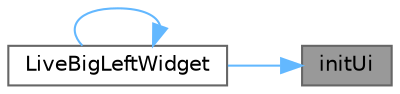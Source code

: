 digraph "initUi"
{
 // LATEX_PDF_SIZE
  bgcolor="transparent";
  edge [fontname=Helvetica,fontsize=10,labelfontname=Helvetica,labelfontsize=10];
  node [fontname=Helvetica,fontsize=10,shape=box,height=0.2,width=0.4];
  rankdir="RL";
  Node1 [id="Node000001",label="initUi",height=0.2,width=0.4,color="gray40", fillcolor="grey60", style="filled", fontcolor="black",tooltip="初始化界面"];
  Node1 -> Node2 [id="edge1_Node000001_Node000002",dir="back",color="steelblue1",style="solid",tooltip=" "];
  Node2 [id="Node000002",label="LiveBigLeftWidget",height=0.2,width=0.4,color="grey40", fillcolor="white", style="filled",URL="$class_live_big_left_widget.html#a2b6f7f303f9c50e6b2c52139b9970d2a",tooltip="构造函数，初始化直播左侧大控件"];
  Node2 -> Node2 [id="edge2_Node000002_Node000002",dir="back",color="steelblue1",style="solid",tooltip=" "];
}
